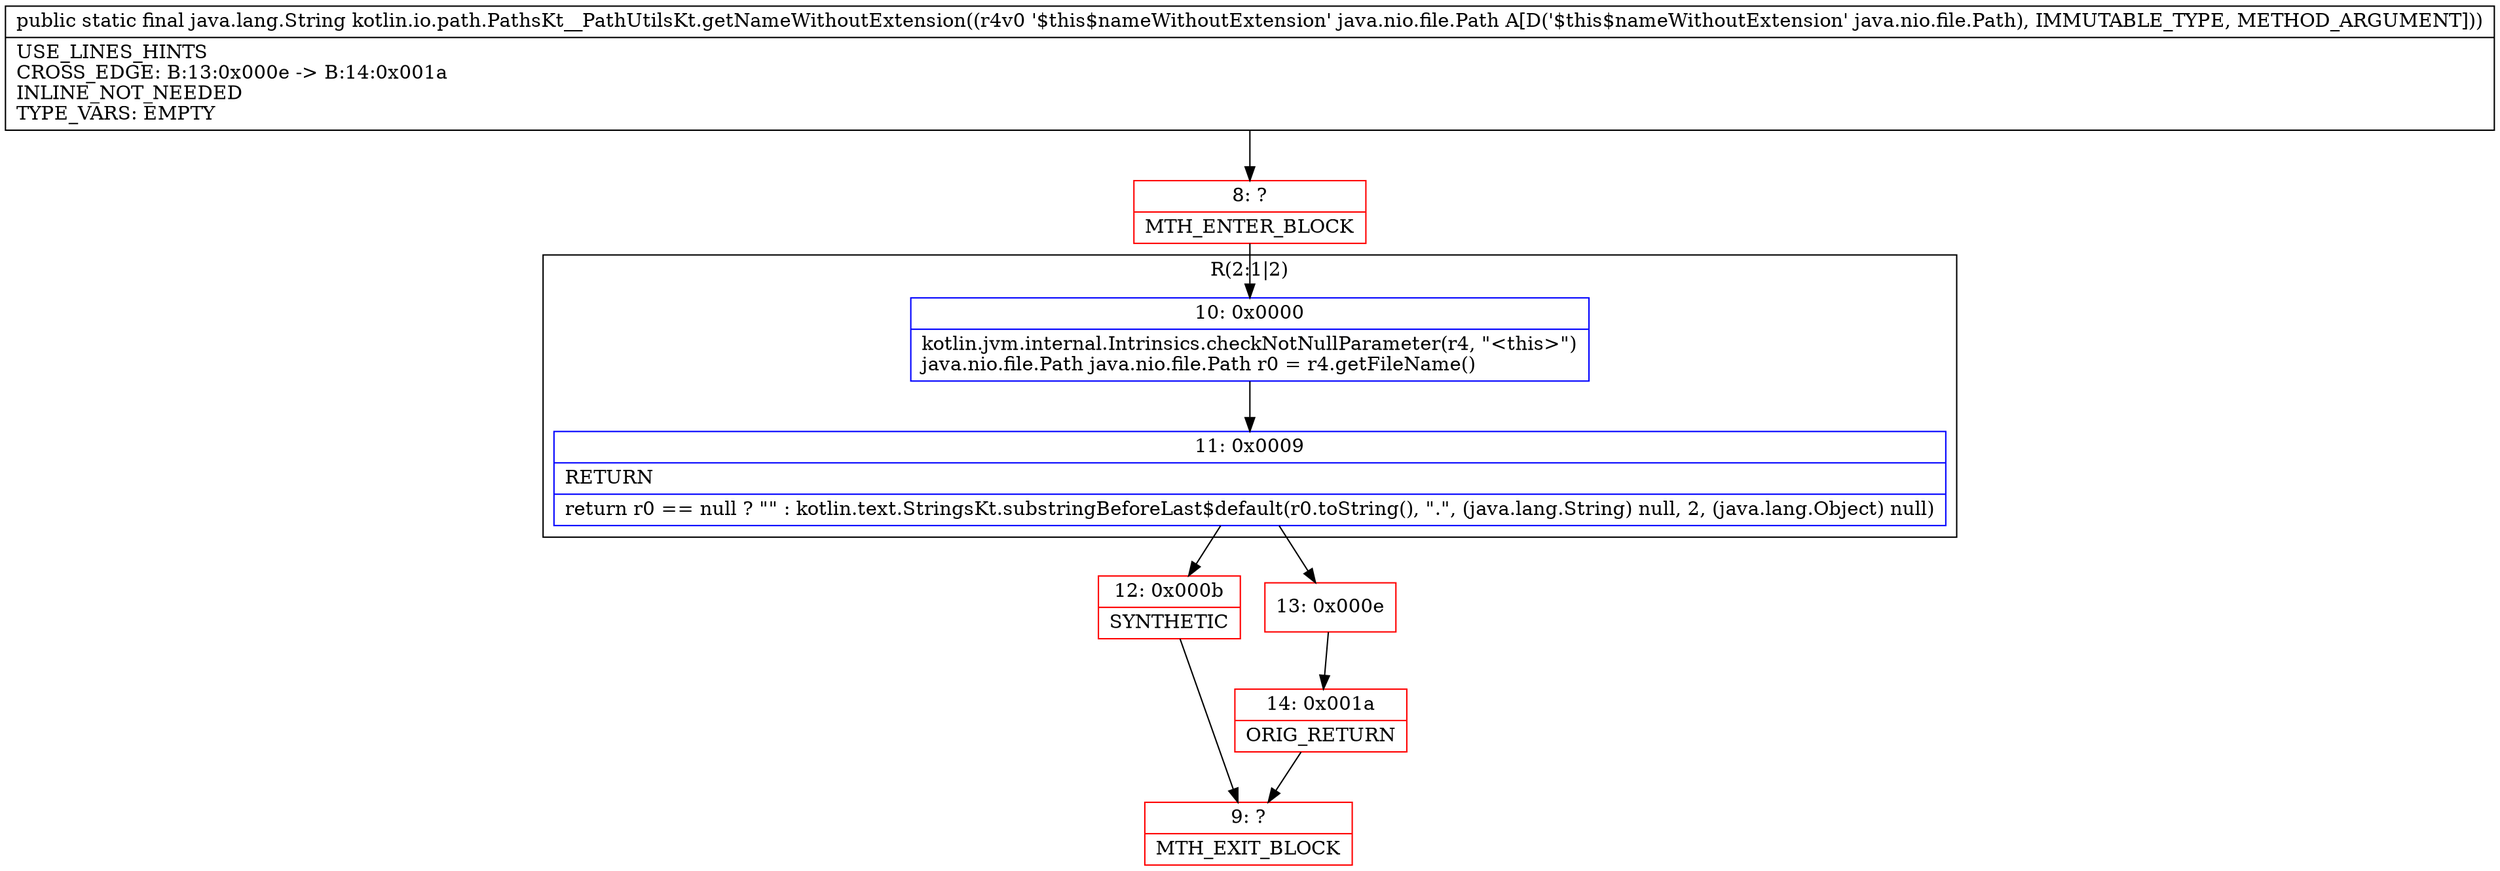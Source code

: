 digraph "CFG forkotlin.io.path.PathsKt__PathUtilsKt.getNameWithoutExtension(Ljava\/nio\/file\/Path;)Ljava\/lang\/String;" {
subgraph cluster_Region_1965277921 {
label = "R(2:1|2)";
node [shape=record,color=blue];
Node_10 [shape=record,label="{10\:\ 0x0000|kotlin.jvm.internal.Intrinsics.checkNotNullParameter(r4, \"\<this\>\")\ljava.nio.file.Path java.nio.file.Path r0 = r4.getFileName()\l}"];
Node_11 [shape=record,label="{11\:\ 0x0009|RETURN\l|return r0 == null ? \"\" : kotlin.text.StringsKt.substringBeforeLast$default(r0.toString(), \".\", (java.lang.String) null, 2, (java.lang.Object) null)\l}"];
}
Node_8 [shape=record,color=red,label="{8\:\ ?|MTH_ENTER_BLOCK\l}"];
Node_12 [shape=record,color=red,label="{12\:\ 0x000b|SYNTHETIC\l}"];
Node_9 [shape=record,color=red,label="{9\:\ ?|MTH_EXIT_BLOCK\l}"];
Node_13 [shape=record,color=red,label="{13\:\ 0x000e}"];
Node_14 [shape=record,color=red,label="{14\:\ 0x001a|ORIG_RETURN\l}"];
MethodNode[shape=record,label="{public static final java.lang.String kotlin.io.path.PathsKt__PathUtilsKt.getNameWithoutExtension((r4v0 '$this$nameWithoutExtension' java.nio.file.Path A[D('$this$nameWithoutExtension' java.nio.file.Path), IMMUTABLE_TYPE, METHOD_ARGUMENT]))  | USE_LINES_HINTS\lCROSS_EDGE: B:13:0x000e \-\> B:14:0x001a\lINLINE_NOT_NEEDED\lTYPE_VARS: EMPTY\l}"];
MethodNode -> Node_8;Node_10 -> Node_11;
Node_11 -> Node_12;
Node_11 -> Node_13;
Node_8 -> Node_10;
Node_12 -> Node_9;
Node_13 -> Node_14;
Node_14 -> Node_9;
}

